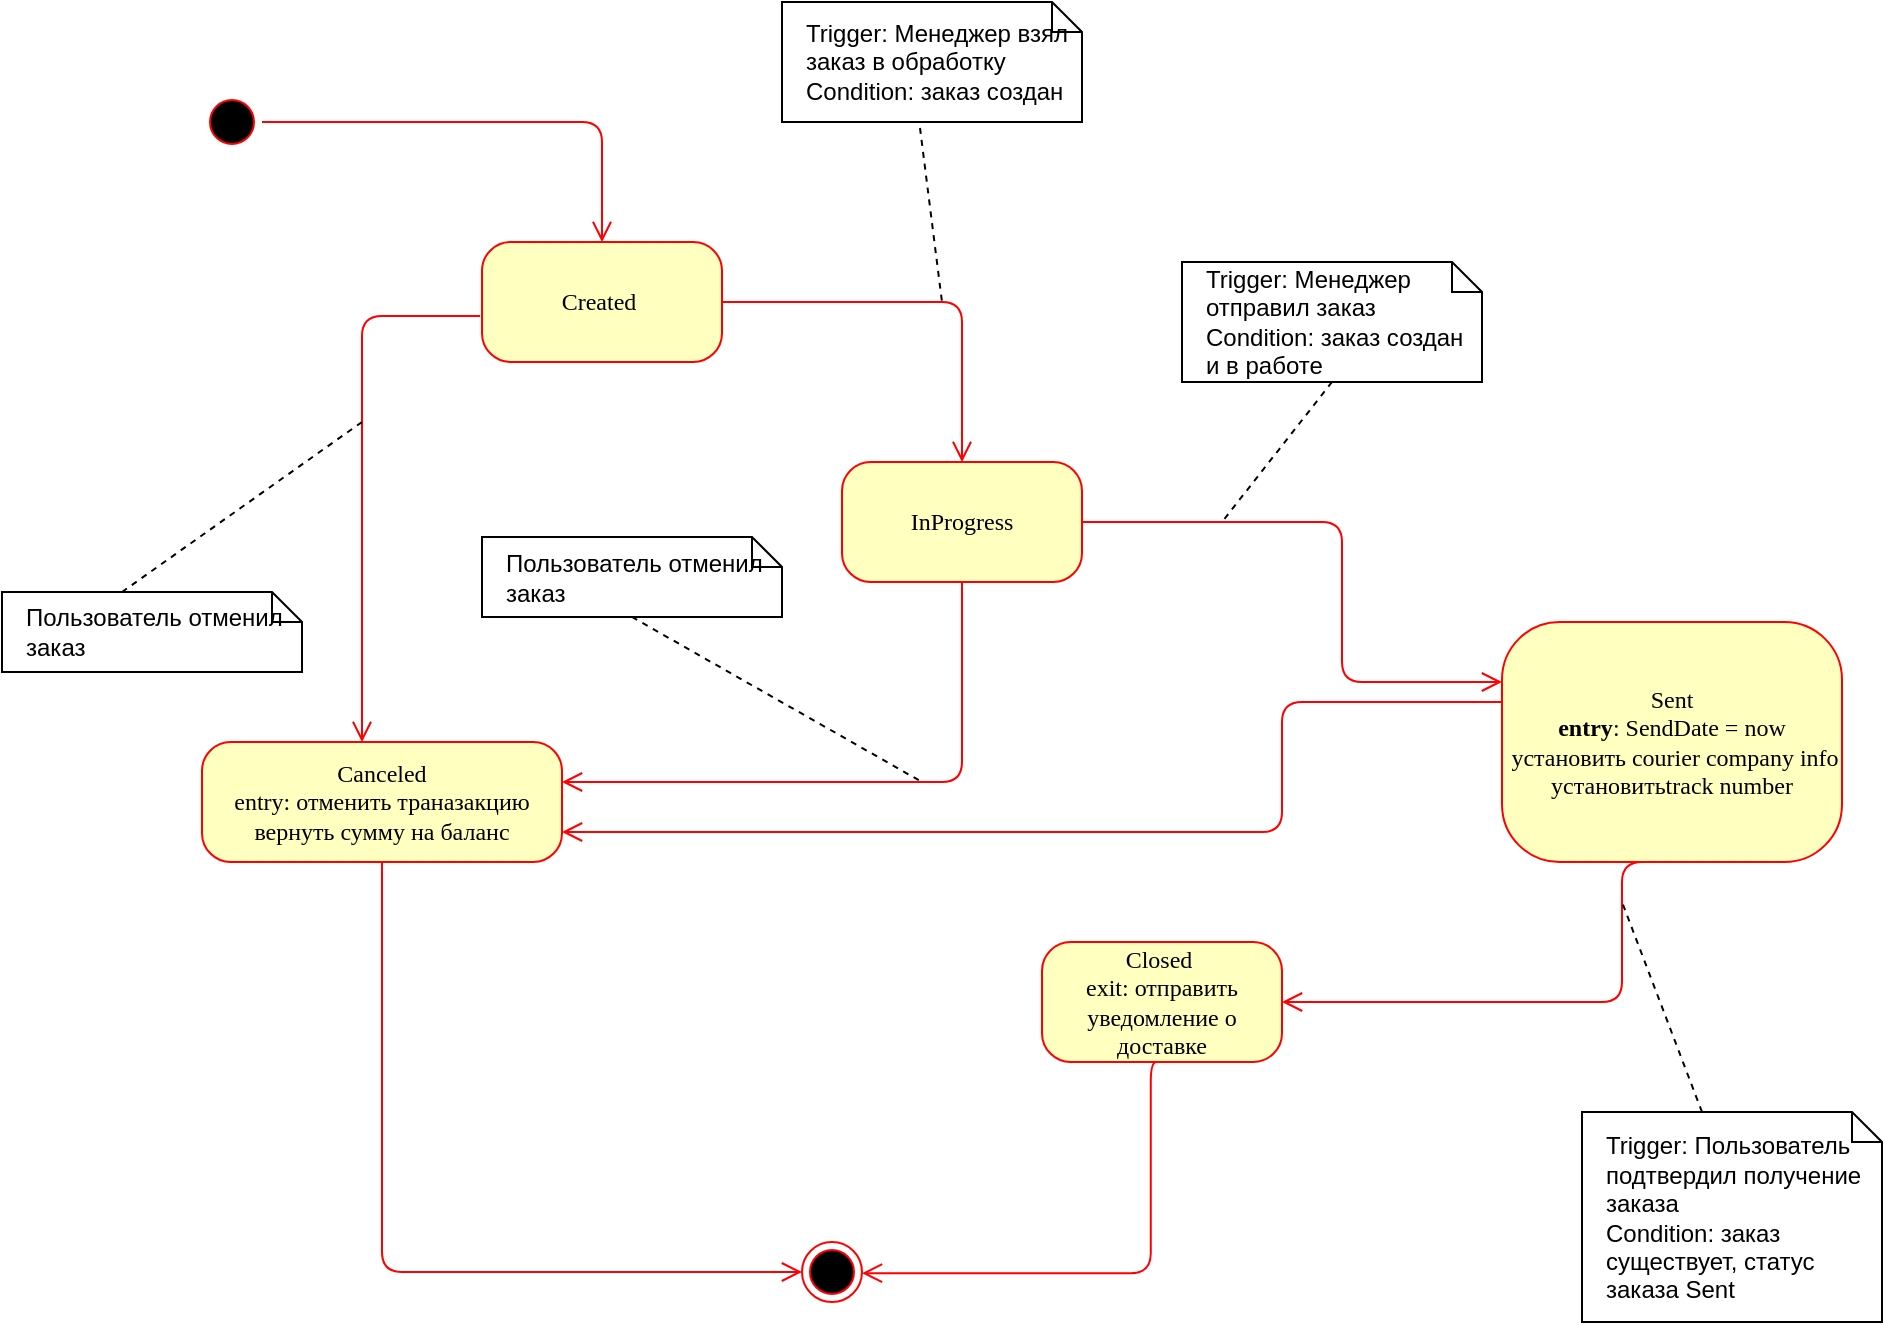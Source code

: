 <mxfile version="24.7.17">
  <diagram name="Page-1" id="58cdce13-f638-feb5-8d6f-7d28b1aa9fa0">
    <mxGraphModel dx="1195" dy="615" grid="1" gridSize="10" guides="1" tooltips="1" connect="1" arrows="1" fold="1" page="1" pageScale="1" pageWidth="1100" pageHeight="850" background="none" math="0" shadow="0">
      <root>
        <mxCell id="0" />
        <mxCell id="1" parent="0" />
        <mxCell id="382b91b5511bd0f7-1" value="" style="ellipse;html=1;shape=startState;fillColor=#000000;strokeColor=#ff0000;rounded=1;shadow=0;comic=0;labelBackgroundColor=none;fontFamily=Verdana;fontSize=12;fontColor=#000000;align=center;direction=south;" parent="1" vertex="1">
          <mxGeometry x="130" y="135" width="30" height="30" as="geometry" />
        </mxCell>
        <mxCell id="382b91b5511bd0f7-5" value="&lt;div&gt;Sent&lt;/div&gt;&lt;div&gt;&lt;b&gt;entry&lt;/b&gt;:&amp;nbsp;SendDate = now&lt;/div&gt;&lt;div&gt;&amp;nbsp;установить courier company info&lt;br&gt;&lt;/div&gt;&lt;div&gt;установитьtrack number&lt;/div&gt;" style="rounded=1;whiteSpace=wrap;html=1;arcSize=24;fillColor=#ffffc0;strokeColor=#ff0000;shadow=0;comic=0;labelBackgroundColor=none;fontFamily=Verdana;fontSize=12;fontColor=#000000;align=center;" parent="1" vertex="1">
          <mxGeometry x="780" y="400" width="170" height="120" as="geometry" />
        </mxCell>
        <mxCell id="382b91b5511bd0f7-6" value="&lt;div&gt;Created&amp;nbsp;&lt;/div&gt;" style="rounded=1;whiteSpace=wrap;html=1;arcSize=24;fillColor=#ffffc0;strokeColor=#ff0000;shadow=0;comic=0;labelBackgroundColor=none;fontFamily=Verdana;fontSize=12;fontColor=#000000;align=center;" parent="1" vertex="1">
          <mxGeometry x="270" y="210" width="120" height="60" as="geometry" />
        </mxCell>
        <mxCell id="382b91b5511bd0f7-7" value="&lt;div&gt;InProgress&lt;/div&gt;" style="rounded=1;whiteSpace=wrap;html=1;arcSize=24;fillColor=#ffffc0;strokeColor=#ff0000;shadow=0;comic=0;labelBackgroundColor=none;fontFamily=Verdana;fontSize=12;fontColor=#000000;align=center;" parent="1" vertex="1">
          <mxGeometry x="450" y="320" width="120" height="60" as="geometry" />
        </mxCell>
        <mxCell id="3cde6dad864a17aa-13" style="edgeStyle=elbowEdgeStyle;html=1;labelBackgroundColor=none;endArrow=open;endSize=8;strokeColor=#ff0000;fontFamily=Verdana;fontSize=12;align=left;exitX=0.5;exitY=1;exitDx=0;exitDy=0;entryX=1;entryY=0.75;entryDx=0;entryDy=0;" parent="1" target="382b91b5511bd0f7-9" edge="1">
          <mxGeometry relative="1" as="geometry">
            <mxPoint x="780" y="440" as="sourcePoint" />
            <mxPoint x="250" y="510" as="targetPoint" />
            <Array as="points">
              <mxPoint x="670" y="480" />
            </Array>
          </mxGeometry>
        </mxCell>
        <mxCell id="382b91b5511bd0f7-9" value="Canceled&lt;div&gt;entry: отменить траназакцию&lt;/div&gt;&lt;div&gt;вернуть сумму на баланс&lt;/div&gt;" style="rounded=1;whiteSpace=wrap;html=1;arcSize=24;fillColor=#ffffc0;strokeColor=#ff0000;shadow=0;comic=0;labelBackgroundColor=none;fontFamily=Verdana;fontSize=12;fontColor=#000000;align=center;" parent="1" vertex="1">
          <mxGeometry x="130" y="460" width="180" height="60" as="geometry" />
        </mxCell>
        <mxCell id="382b91b5511bd0f7-10" value="&lt;div&gt;Closed&amp;nbsp;&lt;/div&gt;&lt;div&gt;exit: отправить уведомление о доставке&lt;/div&gt;" style="rounded=1;whiteSpace=wrap;html=1;arcSize=24;fillColor=#ffffc0;strokeColor=#ff0000;shadow=0;comic=0;labelBackgroundColor=none;fontFamily=Verdana;fontSize=12;fontColor=#000000;align=center;" parent="1" vertex="1">
          <mxGeometry x="550" y="560" width="120" height="60" as="geometry" />
        </mxCell>
        <mxCell id="2a3bc250acf0617d-9" style="edgeStyle=orthogonalEdgeStyle;html=1;labelBackgroundColor=none;endArrow=open;endSize=8;strokeColor=#ff0000;fontFamily=Verdana;fontSize=12;align=left;" parent="1" source="382b91b5511bd0f7-1" target="382b91b5511bd0f7-6" edge="1">
          <mxGeometry relative="1" as="geometry" />
        </mxCell>
        <mxCell id="24f968d109e7d6b4-3" value="" style="ellipse;html=1;shape=endState;fillColor=#000000;strokeColor=#ff0000;rounded=1;shadow=0;comic=0;labelBackgroundColor=none;fontFamily=Verdana;fontSize=12;fontColor=#000000;align=center;" parent="1" vertex="1">
          <mxGeometry x="430" y="710" width="30" height="30" as="geometry" />
        </mxCell>
        <mxCell id="1Mzbr1FjEaODp7JfejLL-1" style="edgeStyle=elbowEdgeStyle;html=1;labelBackgroundColor=none;endArrow=open;endSize=8;strokeColor=#ff0000;fontFamily=Verdana;fontSize=12;align=left;exitX=-0.008;exitY=0.617;exitDx=0;exitDy=0;exitPerimeter=0;" edge="1" parent="1" source="382b91b5511bd0f7-6">
          <mxGeometry relative="1" as="geometry">
            <mxPoint x="150" y="270" as="sourcePoint" />
            <mxPoint x="210" y="460" as="targetPoint" />
            <Array as="points">
              <mxPoint x="210" y="350" />
            </Array>
          </mxGeometry>
        </mxCell>
        <mxCell id="1Mzbr1FjEaODp7JfejLL-2" style="edgeStyle=elbowEdgeStyle;html=1;labelBackgroundColor=none;endArrow=open;endSize=8;strokeColor=#ff0000;fontFamily=Verdana;fontSize=12;align=left;" edge="1" parent="1">
          <mxGeometry relative="1" as="geometry">
            <mxPoint x="510" y="380" as="sourcePoint" />
            <mxPoint x="310" y="480" as="targetPoint" />
            <Array as="points">
              <mxPoint x="510" y="480" />
            </Array>
          </mxGeometry>
        </mxCell>
        <mxCell id="1Mzbr1FjEaODp7JfejLL-4" style="edgeStyle=elbowEdgeStyle;html=1;labelBackgroundColor=none;endArrow=open;endSize=8;strokeColor=#ff0000;fontFamily=Verdana;fontSize=12;align=left;exitX=1;exitY=0.5;exitDx=0;exitDy=0;" edge="1" parent="1" source="382b91b5511bd0f7-7">
          <mxGeometry relative="1" as="geometry">
            <mxPoint x="580" y="390" as="sourcePoint" />
            <mxPoint x="780" y="430" as="targetPoint" />
            <Array as="points">
              <mxPoint x="700" y="400" />
            </Array>
          </mxGeometry>
        </mxCell>
        <mxCell id="1Mzbr1FjEaODp7JfejLL-5" style="edgeStyle=elbowEdgeStyle;html=1;labelBackgroundColor=none;endArrow=open;endSize=8;strokeColor=#ff0000;fontFamily=Verdana;fontSize=12;align=left;entryX=0.5;entryY=0;entryDx=0;entryDy=0;exitX=1;exitY=0.5;exitDx=0;exitDy=0;" edge="1" parent="1" source="382b91b5511bd0f7-6" target="382b91b5511bd0f7-7">
          <mxGeometry relative="1" as="geometry">
            <mxPoint x="420" y="50.0" as="sourcePoint" />
            <mxPoint x="570.04" y="87.98" as="targetPoint" />
            <Array as="points">
              <mxPoint x="510" y="290" />
            </Array>
          </mxGeometry>
        </mxCell>
        <mxCell id="1Mzbr1FjEaODp7JfejLL-7" style="edgeStyle=elbowEdgeStyle;html=1;labelBackgroundColor=none;endArrow=open;endSize=8;strokeColor=#ff0000;fontFamily=Verdana;fontSize=12;align=left;exitX=0.5;exitY=1;exitDx=0;exitDy=0;entryX=1;entryY=1;entryDx=0;entryDy=0;" edge="1" parent="1" source="382b91b5511bd0f7-10">
          <mxGeometry relative="1" as="geometry">
            <mxPoint x="604.39" y="580" as="sourcePoint" />
            <mxPoint x="459.997" y="725.607" as="targetPoint" />
            <Array as="points">
              <mxPoint x="604.39" y="640" />
            </Array>
          </mxGeometry>
        </mxCell>
        <mxCell id="1Mzbr1FjEaODp7JfejLL-13" style="edgeStyle=elbowEdgeStyle;html=1;labelBackgroundColor=none;endArrow=open;endSize=8;strokeColor=#ff0000;fontFamily=Verdana;fontSize=12;align=left;entryX=0;entryY=0.5;entryDx=0;entryDy=0;exitX=0.5;exitY=1;exitDx=0;exitDy=0;" edge="1" parent="1" source="382b91b5511bd0f7-9" target="24f968d109e7d6b4-3">
          <mxGeometry relative="1" as="geometry">
            <mxPoint x="220" y="530" as="sourcePoint" />
            <mxPoint x="469.997" y="735.607" as="targetPoint" />
            <Array as="points">
              <mxPoint x="220" y="630" />
            </Array>
          </mxGeometry>
        </mxCell>
        <mxCell id="1Mzbr1FjEaODp7JfejLL-15" style="edgeStyle=elbowEdgeStyle;html=1;labelBackgroundColor=none;endArrow=open;endSize=8;strokeColor=#ff0000;fontFamily=Verdana;fontSize=12;align=left;exitX=0.5;exitY=1;exitDx=0;exitDy=0;entryX=1;entryY=0.5;entryDx=0;entryDy=0;" edge="1" parent="1" source="382b91b5511bd0f7-5" target="382b91b5511bd0f7-10">
          <mxGeometry relative="1" as="geometry">
            <mxPoint x="620" y="630" as="sourcePoint" />
            <mxPoint x="469.997" y="735.607" as="targetPoint" />
            <Array as="points">
              <mxPoint x="840" y="530" />
            </Array>
          </mxGeometry>
        </mxCell>
        <mxCell id="1Mzbr1FjEaODp7JfejLL-16" value="Пользователь отменил заказ" style="shape=note;size=15;align=left;spacingLeft=10;html=1;whiteSpace=wrap;" vertex="1" parent="1">
          <mxGeometry x="30" y="385" width="150" height="40" as="geometry" />
        </mxCell>
        <mxCell id="1Mzbr1FjEaODp7JfejLL-17" value="" style="edgeStyle=none;endArrow=none;exitX=0.4;exitY=0;dashed=1;html=1;rounded=0;" edge="1" source="1Mzbr1FjEaODp7JfejLL-16" parent="1">
          <mxGeometry x="1" relative="1" as="geometry">
            <mxPoint x="210" y="300" as="targetPoint" />
            <Array as="points" />
          </mxGeometry>
        </mxCell>
        <mxCell id="1Mzbr1FjEaODp7JfejLL-19" value="Trigger: Пользователь подтвердил получение заказа&lt;div&gt;Condition: заказ существует, статус заказа Sent&lt;/div&gt;" style="shape=note;size=15;align=left;spacingLeft=10;html=1;whiteSpace=wrap;" vertex="1" parent="1">
          <mxGeometry x="820" y="645" width="150" height="105" as="geometry" />
        </mxCell>
        <mxCell id="1Mzbr1FjEaODp7JfejLL-20" value="" style="edgeStyle=none;endArrow=none;exitX=0.4;exitY=0;dashed=1;html=1;rounded=0;" edge="1" parent="1" source="1Mzbr1FjEaODp7JfejLL-19">
          <mxGeometry x="1" relative="1" as="geometry">
            <mxPoint x="840" y="540" as="targetPoint" />
            <Array as="points" />
          </mxGeometry>
        </mxCell>
        <mxCell id="1Mzbr1FjEaODp7JfejLL-21" value="Trigger: Менеджер взял заказ в обработку&lt;br&gt;Condition: заказ создан" style="shape=note;size=15;align=left;spacingLeft=10;html=1;whiteSpace=wrap;" vertex="1" parent="1">
          <mxGeometry x="420" y="90" width="150" height="60" as="geometry" />
        </mxCell>
        <mxCell id="1Mzbr1FjEaODp7JfejLL-22" value="" style="edgeStyle=none;endArrow=none;exitX=0.46;exitY=1.05;dashed=1;html=1;rounded=0;exitDx=0;exitDy=0;exitPerimeter=0;" edge="1" parent="1" source="1Mzbr1FjEaODp7JfejLL-21">
          <mxGeometry x="1" relative="1" as="geometry">
            <mxPoint x="500" y="240" as="targetPoint" />
            <Array as="points" />
          </mxGeometry>
        </mxCell>
        <mxCell id="1Mzbr1FjEaODp7JfejLL-23" value="Trigger: Менеджер отправил заказ&lt;br&gt;Condition: заказ создан и в работе" style="shape=note;size=15;align=left;spacingLeft=10;html=1;whiteSpace=wrap;" vertex="1" parent="1">
          <mxGeometry x="620" y="220" width="150" height="60" as="geometry" />
        </mxCell>
        <mxCell id="1Mzbr1FjEaODp7JfejLL-24" value="" style="edgeStyle=none;endArrow=none;exitX=0.5;exitY=1;dashed=1;html=1;rounded=0;exitDx=0;exitDy=0;exitPerimeter=0;" edge="1" parent="1" source="1Mzbr1FjEaODp7JfejLL-23">
          <mxGeometry x="1" relative="1" as="geometry">
            <mxPoint x="640" y="350" as="targetPoint" />
            <Array as="points" />
            <mxPoint x="499" y="163" as="sourcePoint" />
          </mxGeometry>
        </mxCell>
        <mxCell id="1Mzbr1FjEaODp7JfejLL-25" value="Пользователь отменил заказ" style="shape=note;size=15;align=left;spacingLeft=10;html=1;whiteSpace=wrap;" vertex="1" parent="1">
          <mxGeometry x="270" y="357.5" width="150" height="40" as="geometry" />
        </mxCell>
        <mxCell id="1Mzbr1FjEaODp7JfejLL-26" value="" style="edgeStyle=none;endArrow=none;exitX=0.5;exitY=1;dashed=1;html=1;rounded=0;exitDx=0;exitDy=0;exitPerimeter=0;" edge="1" parent="1" source="1Mzbr1FjEaODp7JfejLL-25">
          <mxGeometry x="1" relative="1" as="geometry">
            <mxPoint x="490" y="480" as="targetPoint" />
            <Array as="points" />
          </mxGeometry>
        </mxCell>
      </root>
    </mxGraphModel>
  </diagram>
</mxfile>
